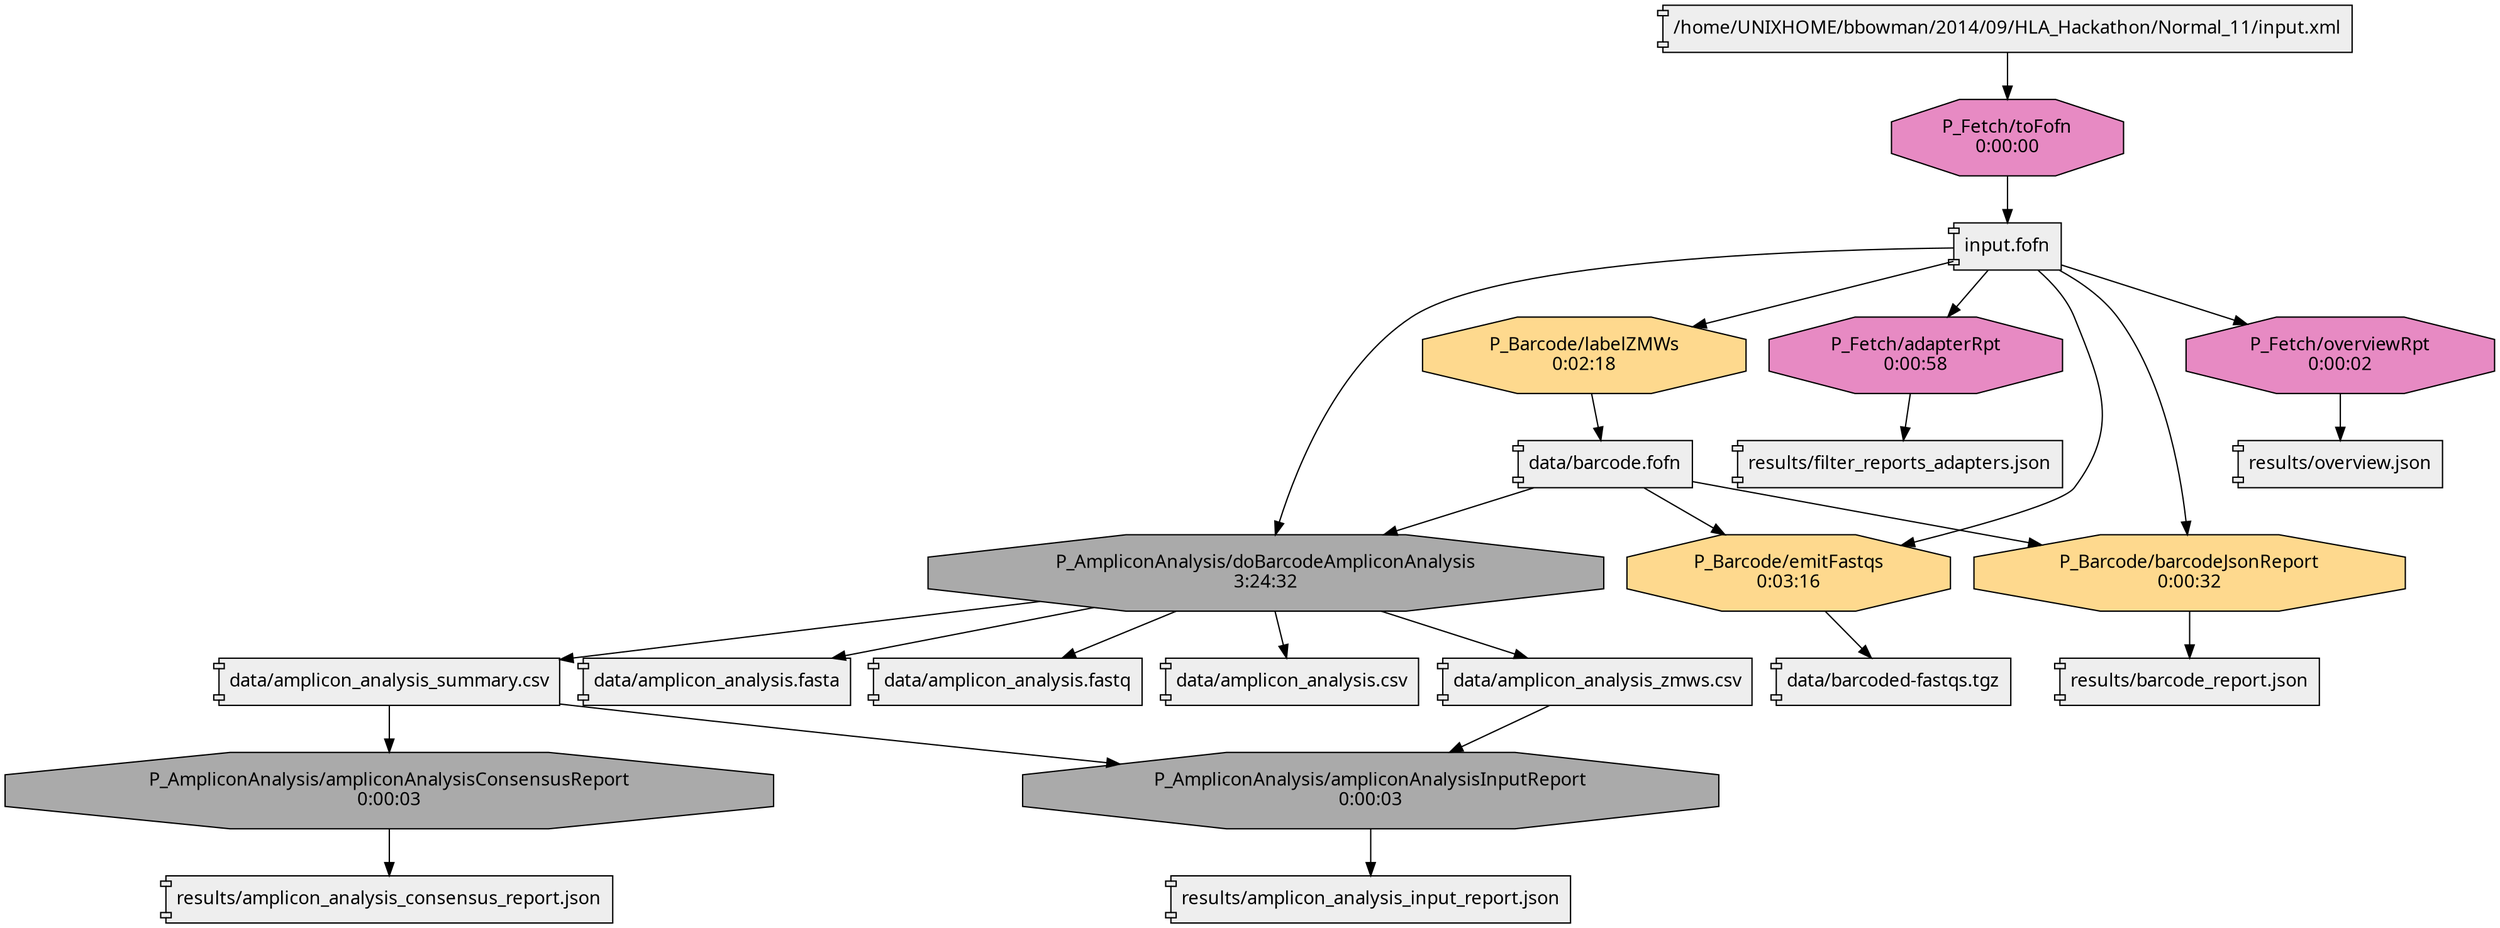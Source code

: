digraph "workflow://Anonymous/Workflow" {
"file://Anonymous/data/amplicon_analysis_zmws.csv" [shape=component, label="data/amplicon_analysis_zmws.csv", fillcolor="#EEEEEE", style=filled, fontname="Times New Roman"];

"task://Anonymous/P_Fetch/adapterRpt" [shape=octagon, label="P_Fetch/adapterRpt\n0:00:58", color="#000000", fillcolor="#E78AC3", style=filled, fontname="Times New Roman"];

"file://Anonymous/results/barcode_report.json" [shape=component, label="results/barcode_report.json", fillcolor="#EEEEEE", style=filled, fontname="Times New Roman"];

"task://Anonymous/P_AmpliconAnalysis/ampliconAnalysisInputReport" [shape=octagon, label="P_AmpliconAnalysis/ampliconAnalysisInputReport\n0:00:03", color="#000000", fillcolor="#AAAAAA", style=filled, fontname="Times New Roman"];

"file://Anonymous/results/filter_reports_adapters.json" [shape=component, label="results/filter_reports_adapters.json", fillcolor="#EEEEEE", style=filled, fontname="Times New Roman"];

"task://Anonymous/P_Barcode/emitFastqs" [shape=octagon, label="P_Barcode/emitFastqs\n0:03:16", color="#000000", fillcolor="#FED98E", style=filled, fontname="Times New Roman"];

"file://Anonymous/results/amplicon_analysis_input_report.json" [shape=component, label="results/amplicon_analysis_input_report.json", fillcolor="#EEEEEE", style=filled, fontname="Times New Roman"];

"task://Anonymous/P_AmpliconAnalysis/ampliconAnalysisConsensusReport" [shape=octagon, label="P_AmpliconAnalysis/ampliconAnalysisConsensusReport\n0:00:03", color="#000000", fillcolor="#AAAAAA", style=filled, fontname="Times New Roman"];

"file://Anonymous/data/barcoded-fastqs.tgz" [shape=component, label="data/barcoded-fastqs.tgz", fillcolor="#EEEEEE", style=filled, fontname="Times New Roman"];

"file://Anonymous/results/amplicon_analysis_consensus_report.json" [shape=component, label="results/amplicon_analysis_consensus_report.json", fillcolor="#EEEEEE", style=filled, fontname="Times New Roman"];

"file://Anonymous//home/UNIXHOME/bbowman/2014/09/HLA_Hackathon/Normal_11/input.xml" [shape=component, label="/home/UNIXHOME/bbowman/2014/09/HLA_Hackathon/Normal_11/input.xml", fillcolor="#EEEEEE", style=filled, fontname="Times New Roman"];

"task://Anonymous/P_Fetch/overviewRpt" [shape=octagon, label="P_Fetch/overviewRpt\n0:00:02", color="#000000", fillcolor="#E78AC3", style=filled, fontname="Times New Roman"];

"file://Anonymous/input.fofn" [shape=component, label="input.fofn", fillcolor="#EEEEEE", style=filled, fontname="Times New Roman"];

"task://Anonymous/P_Barcode/labelZMWs" [shape=octagon, label="P_Barcode/labelZMWs\n0:02:18", color="#000000", fillcolor="#FED98E", style=filled, fontname="Times New Roman"];

"file://Anonymous/results/overview.json" [shape=component, label="results/overview.json", fillcolor="#EEEEEE", style=filled, fontname="Times New Roman"];

"task://Anonymous/P_AmpliconAnalysis/doBarcodeAmpliconAnalysis" [shape=octagon, label="P_AmpliconAnalysis/doBarcodeAmpliconAnalysis\n3:24:32", color="#000000", fillcolor="#AAAAAA", style=filled, fontname="Times New Roman"];

"file://Anonymous/data/barcode.fofn" [shape=component, label="data/barcode.fofn", fillcolor="#EEEEEE", style=filled, fontname="Times New Roman"];

"task://Anonymous/P_Barcode/barcodeJsonReport" [shape=octagon, label="P_Barcode/barcodeJsonReport\n0:00:32", color="#000000", fillcolor="#FED98E", style=filled, fontname="Times New Roman"];

"file://Anonymous/data/amplicon_analysis.fasta" [shape=component, label="data/amplicon_analysis.fasta", fillcolor="#EEEEEE", style=filled, fontname="Times New Roman"];

"file://Anonymous/data/amplicon_analysis.fastq" [shape=component, label="data/amplicon_analysis.fastq", fillcolor="#EEEEEE", style=filled, fontname="Times New Roman"];

"task://Anonymous/P_Fetch/toFofn" [shape=octagon, label="P_Fetch/toFofn\n0:00:00", color="#000000", fillcolor="#E78AC3", style=filled, fontname="Times New Roman"];

"file://Anonymous/data/amplicon_analysis_summary.csv" [shape=component, label="data/amplicon_analysis_summary.csv", fillcolor="#EEEEEE", style=filled, fontname="Times New Roman"];

"file://Anonymous/data/amplicon_analysis.csv" [shape=component, label="data/amplicon_analysis.csv", fillcolor="#EEEEEE", style=filled, fontname="Times New Roman"];

"task://Anonymous/P_AmpliconAnalysis/doBarcodeAmpliconAnalysis" -> "file://Anonymous/data/amplicon_analysis_zmws.csv";
"task://Anonymous/P_AmpliconAnalysis/ampliconAnalysisInputReport" -> "file://Anonymous/results/amplicon_analysis_input_report.json";
"file://Anonymous//home/UNIXHOME/bbowman/2014/09/HLA_Hackathon/Normal_11/input.xml" -> "task://Anonymous/P_Fetch/toFofn";
"task://Anonymous/P_AmpliconAnalysis/doBarcodeAmpliconAnalysis" -> "file://Anonymous/data/amplicon_analysis.fastq";
"task://Anonymous/P_Barcode/emitFastqs" -> "file://Anonymous/data/barcoded-fastqs.tgz";
"task://Anonymous/P_Fetch/toFofn" -> "file://Anonymous/input.fofn";
"task://Anonymous/P_AmpliconAnalysis/ampliconAnalysisConsensusReport" -> "file://Anonymous/results/amplicon_analysis_consensus_report.json";
"task://Anonymous/P_Fetch/adapterRpt" -> "file://Anonymous/results/filter_reports_adapters.json";
"task://Anonymous/P_Fetch/overviewRpt" -> "file://Anonymous/results/overview.json";
"task://Anonymous/P_AmpliconAnalysis/doBarcodeAmpliconAnalysis" -> "file://Anonymous/data/amplicon_analysis.fasta";
"file://Anonymous/input.fofn" -> "task://Anonymous/P_Fetch/adapterRpt";
"file://Anonymous/input.fofn" -> "task://Anonymous/P_Barcode/labelZMWs";
"file://Anonymous/data/amplicon_analysis_summary.csv" -> "task://Anonymous/P_AmpliconAnalysis/ampliconAnalysisInputReport";
"file://Anonymous/data/amplicon_analysis_zmws.csv" -> "task://Anonymous/P_AmpliconAnalysis/ampliconAnalysisInputReport";
"file://Anonymous/input.fofn" -> "task://Anonymous/P_Barcode/emitFastqs";
"file://Anonymous/input.fofn" -> "task://Anonymous/P_Barcode/barcodeJsonReport";
"task://Anonymous/P_Barcode/barcodeJsonReport" -> "file://Anonymous/results/barcode_report.json";
"file://Anonymous/data/barcode.fofn" -> "task://Anonymous/P_Barcode/barcodeJsonReport";
"file://Anonymous/input.fofn" -> "task://Anonymous/P_Fetch/overviewRpt";
"task://Anonymous/P_Barcode/labelZMWs" -> "file://Anonymous/data/barcode.fofn";
"task://Anonymous/P_AmpliconAnalysis/doBarcodeAmpliconAnalysis" -> "file://Anonymous/data/amplicon_analysis.csv";
"task://Anonymous/P_AmpliconAnalysis/doBarcodeAmpliconAnalysis" -> "file://Anonymous/data/amplicon_analysis_summary.csv";
"file://Anonymous/input.fofn" -> "task://Anonymous/P_AmpliconAnalysis/doBarcodeAmpliconAnalysis";
"file://Anonymous/data/barcode.fofn" -> "task://Anonymous/P_AmpliconAnalysis/doBarcodeAmpliconAnalysis";
"file://Anonymous/data/barcode.fofn" -> "task://Anonymous/P_Barcode/emitFastqs";
"file://Anonymous/data/amplicon_analysis_summary.csv" -> "task://Anonymous/P_AmpliconAnalysis/ampliconAnalysisConsensusReport";
}